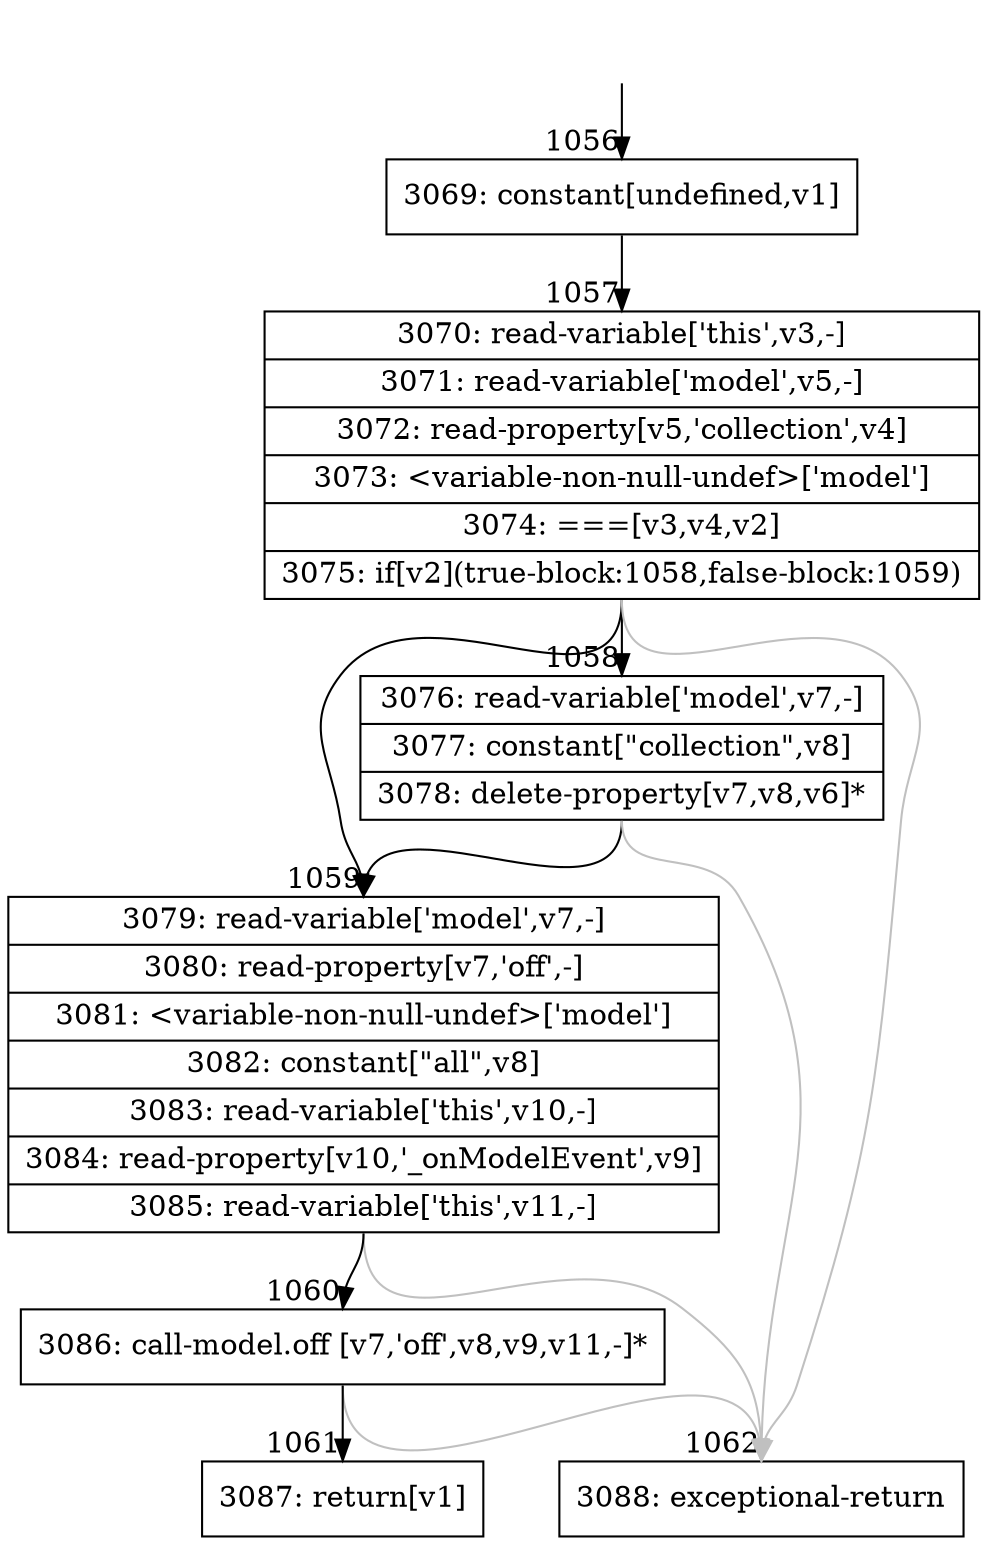 digraph {
rankdir="TD"
BB_entry74[shape=none,label=""];
BB_entry74 -> BB1056 [tailport=s, headport=n, headlabel="    1056"]
BB1056 [shape=record label="{3069: constant[undefined,v1]}" ] 
BB1056 -> BB1057 [tailport=s, headport=n, headlabel="      1057"]
BB1057 [shape=record label="{3070: read-variable['this',v3,-]|3071: read-variable['model',v5,-]|3072: read-property[v5,'collection',v4]|3073: \<variable-non-null-undef\>['model']|3074: ===[v3,v4,v2]|3075: if[v2](true-block:1058,false-block:1059)}" ] 
BB1057 -> BB1058 [tailport=s, headport=n, headlabel="      1058"]
BB1057 -> BB1059 [tailport=s, headport=n, headlabel="      1059"]
BB1057 -> BB1062 [tailport=s, headport=n, color=gray, headlabel="      1062"]
BB1058 [shape=record label="{3076: read-variable['model',v7,-]|3077: constant[\"collection\",v8]|3078: delete-property[v7,v8,v6]*}" ] 
BB1058 -> BB1059 [tailport=s, headport=n]
BB1058 -> BB1062 [tailport=s, headport=n, color=gray]
BB1059 [shape=record label="{3079: read-variable['model',v7,-]|3080: read-property[v7,'off',-]|3081: \<variable-non-null-undef\>['model']|3082: constant[\"all\",v8]|3083: read-variable['this',v10,-]|3084: read-property[v10,'_onModelEvent',v9]|3085: read-variable['this',v11,-]}" ] 
BB1059 -> BB1060 [tailport=s, headport=n, headlabel="      1060"]
BB1059 -> BB1062 [tailport=s, headport=n, color=gray]
BB1060 [shape=record label="{3086: call-model.off [v7,'off',v8,v9,v11,-]*}" ] 
BB1060 -> BB1061 [tailport=s, headport=n, headlabel="      1061"]
BB1060 -> BB1062 [tailport=s, headport=n, color=gray]
BB1061 [shape=record label="{3087: return[v1]}" ] 
BB1062 [shape=record label="{3088: exceptional-return}" ] 
//#$~ 932
}
